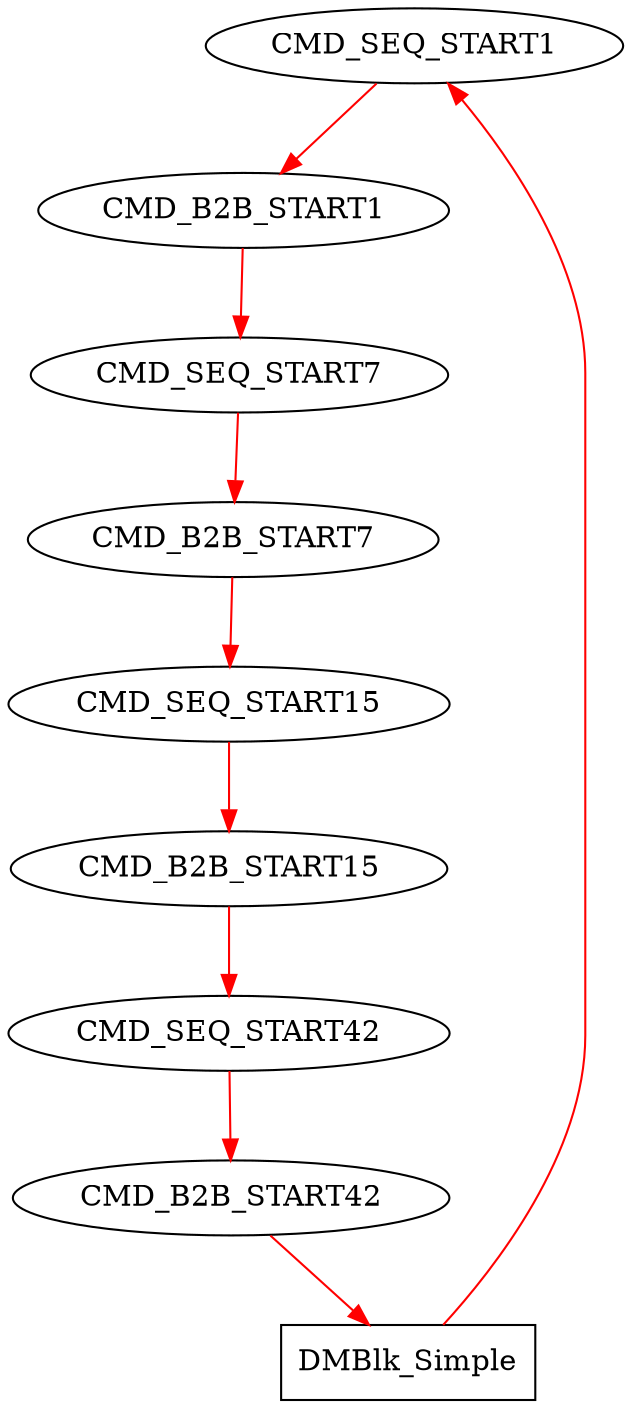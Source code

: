 digraph g {
name="testv1";

graph [rankdir=TB, nodesep=0.6, mindist=0.6, ranksep=0.6, overlap=false]
node  [type="tmsg",   shape="rectangle", style="filled", fillcolor="white", color="black", cpu="3"]
edge  [type="defdst", color="red"]

// events mit block
CMD_SEQ_START1      [type="tmsg",      pattern="B2B_TEST", patentry="true",   toffs=          0, id="0x112c101000100001", par="0x123", shape="oval"];
CMD_B2B_START1      [type="tmsg",      pattern="B2B_TEST",                    toffs=  100000000, id="0x112c031000100001", par="0x456", shape="oval"];
CMD_SEQ_START7      [type="tmsg",      pattern="B2B_TEST",                    toffs= 1000000000, id="0x112c101000700001", par="0x123", shape="oval"];
CMD_B2B_START7      [type="tmsg",      pattern="B2B_TEST",                    toffs= 1100000000, id="0x112c031000700001", par="0x456", shape="oval"];
CMD_SEQ_START15     [type="tmsg",      pattern="B2B_TEST",                    toffs= 2000000000, id="0x112c101001500001", par="0x123", shape="oval"];
CMD_B2B_START15     [type="tmsg",      pattern="B2B_TEST",                    toffs= 2100000000, id="0x112c031001500001", par="0x456", shape="oval"];
CMD_SEQ_START42     [type="tmsg",      pattern="B2B_TEST",                    toffs= 3000000000, id="0x112c101004200001", par="0x123", shape="oval"];
CMD_B2B_START42     [type="tmsg",      pattern="B2B_TEST",                    toffs= 3100000000, id="0x112c031004200001", par="0x456", shape="oval"];
DMBlk_Simple        [type="block",     pattern="B2B_TEST",                  tperiod= 4200000000];                                 

// sequenz
CMD_SEQ_START1 -> CMD_B2B_START1 -> CMD_SEQ_START7 -> CMD_B2B_START7 -> CMD_SEQ_START15 -> CMD_B2B_START15 -> CMD_SEQ_START42 -> CMD_B2B_START42 -> DMBlk_Simple -> CMD_SEQ_START1;
}
